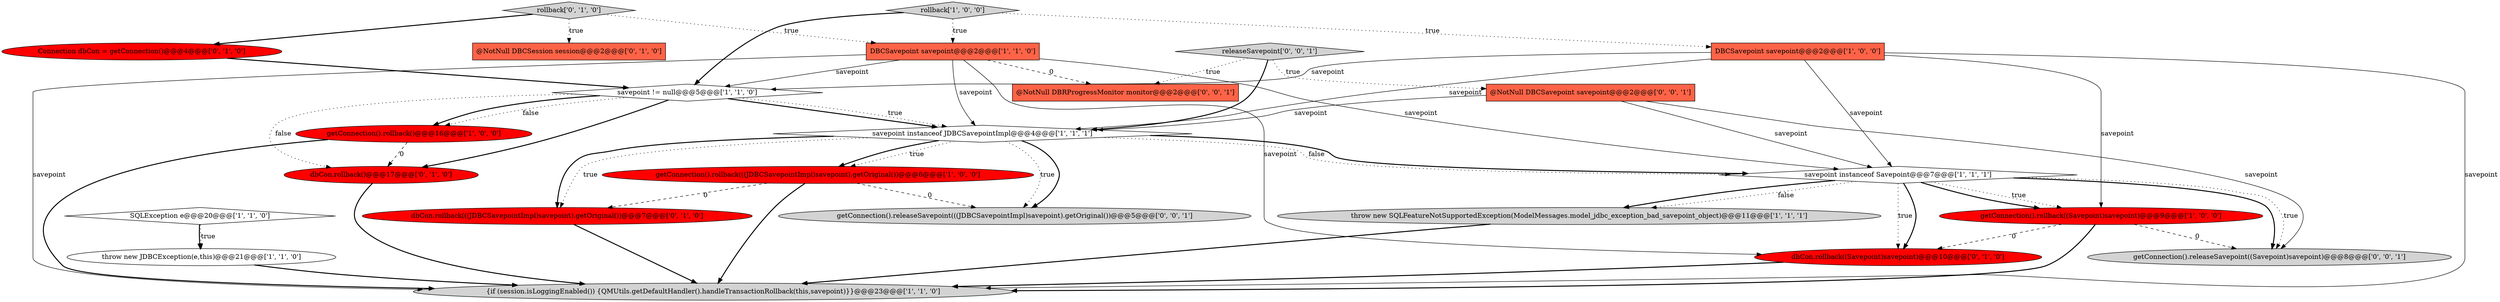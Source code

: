 digraph {
18 [style = filled, label = "dbCon.rollback((Savepoint)savepoint)@@@10@@@['0', '1', '0']", fillcolor = red, shape = ellipse image = "AAA1AAABBB2BBB"];
7 [style = filled, label = "throw new JDBCException(e,this)@@@21@@@['1', '1', '0']", fillcolor = white, shape = ellipse image = "AAA0AAABBB1BBB"];
12 [style = filled, label = "getConnection().rollback((Savepoint)savepoint)@@@9@@@['1', '0', '0']", fillcolor = red, shape = ellipse image = "AAA1AAABBB1BBB"];
17 [style = filled, label = "dbCon.rollback(((JDBCSavepointImpl)savepoint).getOriginal())@@@7@@@['0', '1', '0']", fillcolor = red, shape = ellipse image = "AAA1AAABBB2BBB"];
16 [style = filled, label = "rollback['0', '1', '0']", fillcolor = lightgray, shape = diamond image = "AAA0AAABBB2BBB"];
15 [style = filled, label = "dbCon.rollback()@@@17@@@['0', '1', '0']", fillcolor = red, shape = ellipse image = "AAA1AAABBB2BBB"];
21 [style = filled, label = "getConnection().releaseSavepoint(((JDBCSavepointImpl)savepoint).getOriginal())@@@5@@@['0', '0', '1']", fillcolor = lightgray, shape = ellipse image = "AAA0AAABBB3BBB"];
1 [style = filled, label = "DBCSavepoint savepoint@@@2@@@['1', '0', '0']", fillcolor = tomato, shape = box image = "AAA0AAABBB1BBB"];
11 [style = filled, label = "savepoint instanceof Savepoint@@@7@@@['1', '1', '1']", fillcolor = white, shape = diamond image = "AAA0AAABBB1BBB"];
4 [style = filled, label = "getConnection().rollback(((JDBCSavepointImpl)savepoint).getOriginal())@@@6@@@['1', '0', '0']", fillcolor = red, shape = ellipse image = "AAA1AAABBB1BBB"];
0 [style = filled, label = "SQLException e@@@20@@@['1', '1', '0']", fillcolor = white, shape = diamond image = "AAA0AAABBB1BBB"];
22 [style = filled, label = "@NotNull DBCSavepoint savepoint@@@2@@@['0', '0', '1']", fillcolor = tomato, shape = box image = "AAA0AAABBB3BBB"];
6 [style = filled, label = "rollback['1', '0', '0']", fillcolor = lightgray, shape = diamond image = "AAA0AAABBB1BBB"];
8 [style = filled, label = "savepoint instanceof JDBCSavepointImpl@@@4@@@['1', '1', '1']", fillcolor = white, shape = diamond image = "AAA0AAABBB1BBB"];
3 [style = filled, label = "getConnection().rollback()@@@16@@@['1', '0', '0']", fillcolor = red, shape = ellipse image = "AAA1AAABBB1BBB"];
14 [style = filled, label = "Connection dbCon = getConnection()@@@4@@@['0', '1', '0']", fillcolor = red, shape = ellipse image = "AAA1AAABBB2BBB"];
19 [style = filled, label = "getConnection().releaseSavepoint((Savepoint)savepoint)@@@8@@@['0', '0', '1']", fillcolor = lightgray, shape = ellipse image = "AAA0AAABBB3BBB"];
13 [style = filled, label = "@NotNull DBCSession session@@@2@@@['0', '1', '0']", fillcolor = tomato, shape = box image = "AAA0AAABBB2BBB"];
23 [style = filled, label = "@NotNull DBRProgressMonitor monitor@@@2@@@['0', '0', '1']", fillcolor = tomato, shape = box image = "AAA0AAABBB3BBB"];
9 [style = filled, label = "savepoint != null@@@5@@@['1', '1', '0']", fillcolor = white, shape = diamond image = "AAA0AAABBB1BBB"];
10 [style = filled, label = "DBCSavepoint savepoint@@@2@@@['1', '1', '0']", fillcolor = tomato, shape = box image = "AAA0AAABBB1BBB"];
5 [style = filled, label = "{if (session.isLoggingEnabled()) {QMUtils.getDefaultHandler().handleTransactionRollback(this,savepoint)}}@@@23@@@['1', '1', '0']", fillcolor = lightgray, shape = ellipse image = "AAA0AAABBB1BBB"];
20 [style = filled, label = "releaseSavepoint['0', '0', '1']", fillcolor = lightgray, shape = diamond image = "AAA0AAABBB3BBB"];
2 [style = filled, label = "throw new SQLFeatureNotSupportedException(ModelMessages.model_jdbc_exception_bad_savepoint_object)@@@11@@@['1', '1', '1']", fillcolor = lightgray, shape = ellipse image = "AAA0AAABBB1BBB"];
9->15 [style = dotted, label="false"];
10->8 [style = solid, label="savepoint"];
17->5 [style = bold, label=""];
8->11 [style = dotted, label="false"];
12->5 [style = bold, label=""];
8->21 [style = dotted, label="true"];
10->9 [style = solid, label="savepoint"];
16->13 [style = dotted, label="true"];
4->17 [style = dashed, label="0"];
22->11 [style = solid, label="savepoint"];
11->12 [style = dotted, label="true"];
8->17 [style = dotted, label="true"];
11->2 [style = dotted, label="false"];
9->3 [style = dotted, label="false"];
10->5 [style = solid, label="savepoint"];
6->1 [style = dotted, label="true"];
11->12 [style = bold, label=""];
11->18 [style = dotted, label="true"];
11->19 [style = bold, label=""];
9->8 [style = bold, label=""];
4->21 [style = dashed, label="0"];
16->10 [style = dotted, label="true"];
10->18 [style = solid, label="savepoint"];
22->19 [style = solid, label="savepoint"];
8->4 [style = dotted, label="true"];
11->2 [style = bold, label=""];
11->18 [style = bold, label=""];
15->5 [style = bold, label=""];
0->7 [style = bold, label=""];
9->8 [style = dotted, label="true"];
6->10 [style = dotted, label="true"];
8->17 [style = bold, label=""];
22->8 [style = solid, label="savepoint"];
10->11 [style = solid, label="savepoint"];
3->5 [style = bold, label=""];
7->5 [style = bold, label=""];
20->8 [style = bold, label=""];
1->11 [style = solid, label="savepoint"];
12->19 [style = dashed, label="0"];
9->15 [style = bold, label=""];
18->5 [style = bold, label=""];
1->5 [style = solid, label="savepoint"];
20->23 [style = dotted, label="true"];
8->21 [style = bold, label=""];
9->3 [style = bold, label=""];
16->14 [style = bold, label=""];
12->18 [style = dashed, label="0"];
14->9 [style = bold, label=""];
3->15 [style = dashed, label="0"];
11->19 [style = dotted, label="true"];
20->22 [style = dotted, label="true"];
8->4 [style = bold, label=""];
6->9 [style = bold, label=""];
1->12 [style = solid, label="savepoint"];
1->8 [style = solid, label="savepoint"];
8->11 [style = bold, label=""];
4->5 [style = bold, label=""];
10->23 [style = dashed, label="0"];
0->7 [style = dotted, label="true"];
2->5 [style = bold, label=""];
1->9 [style = solid, label="savepoint"];
}
